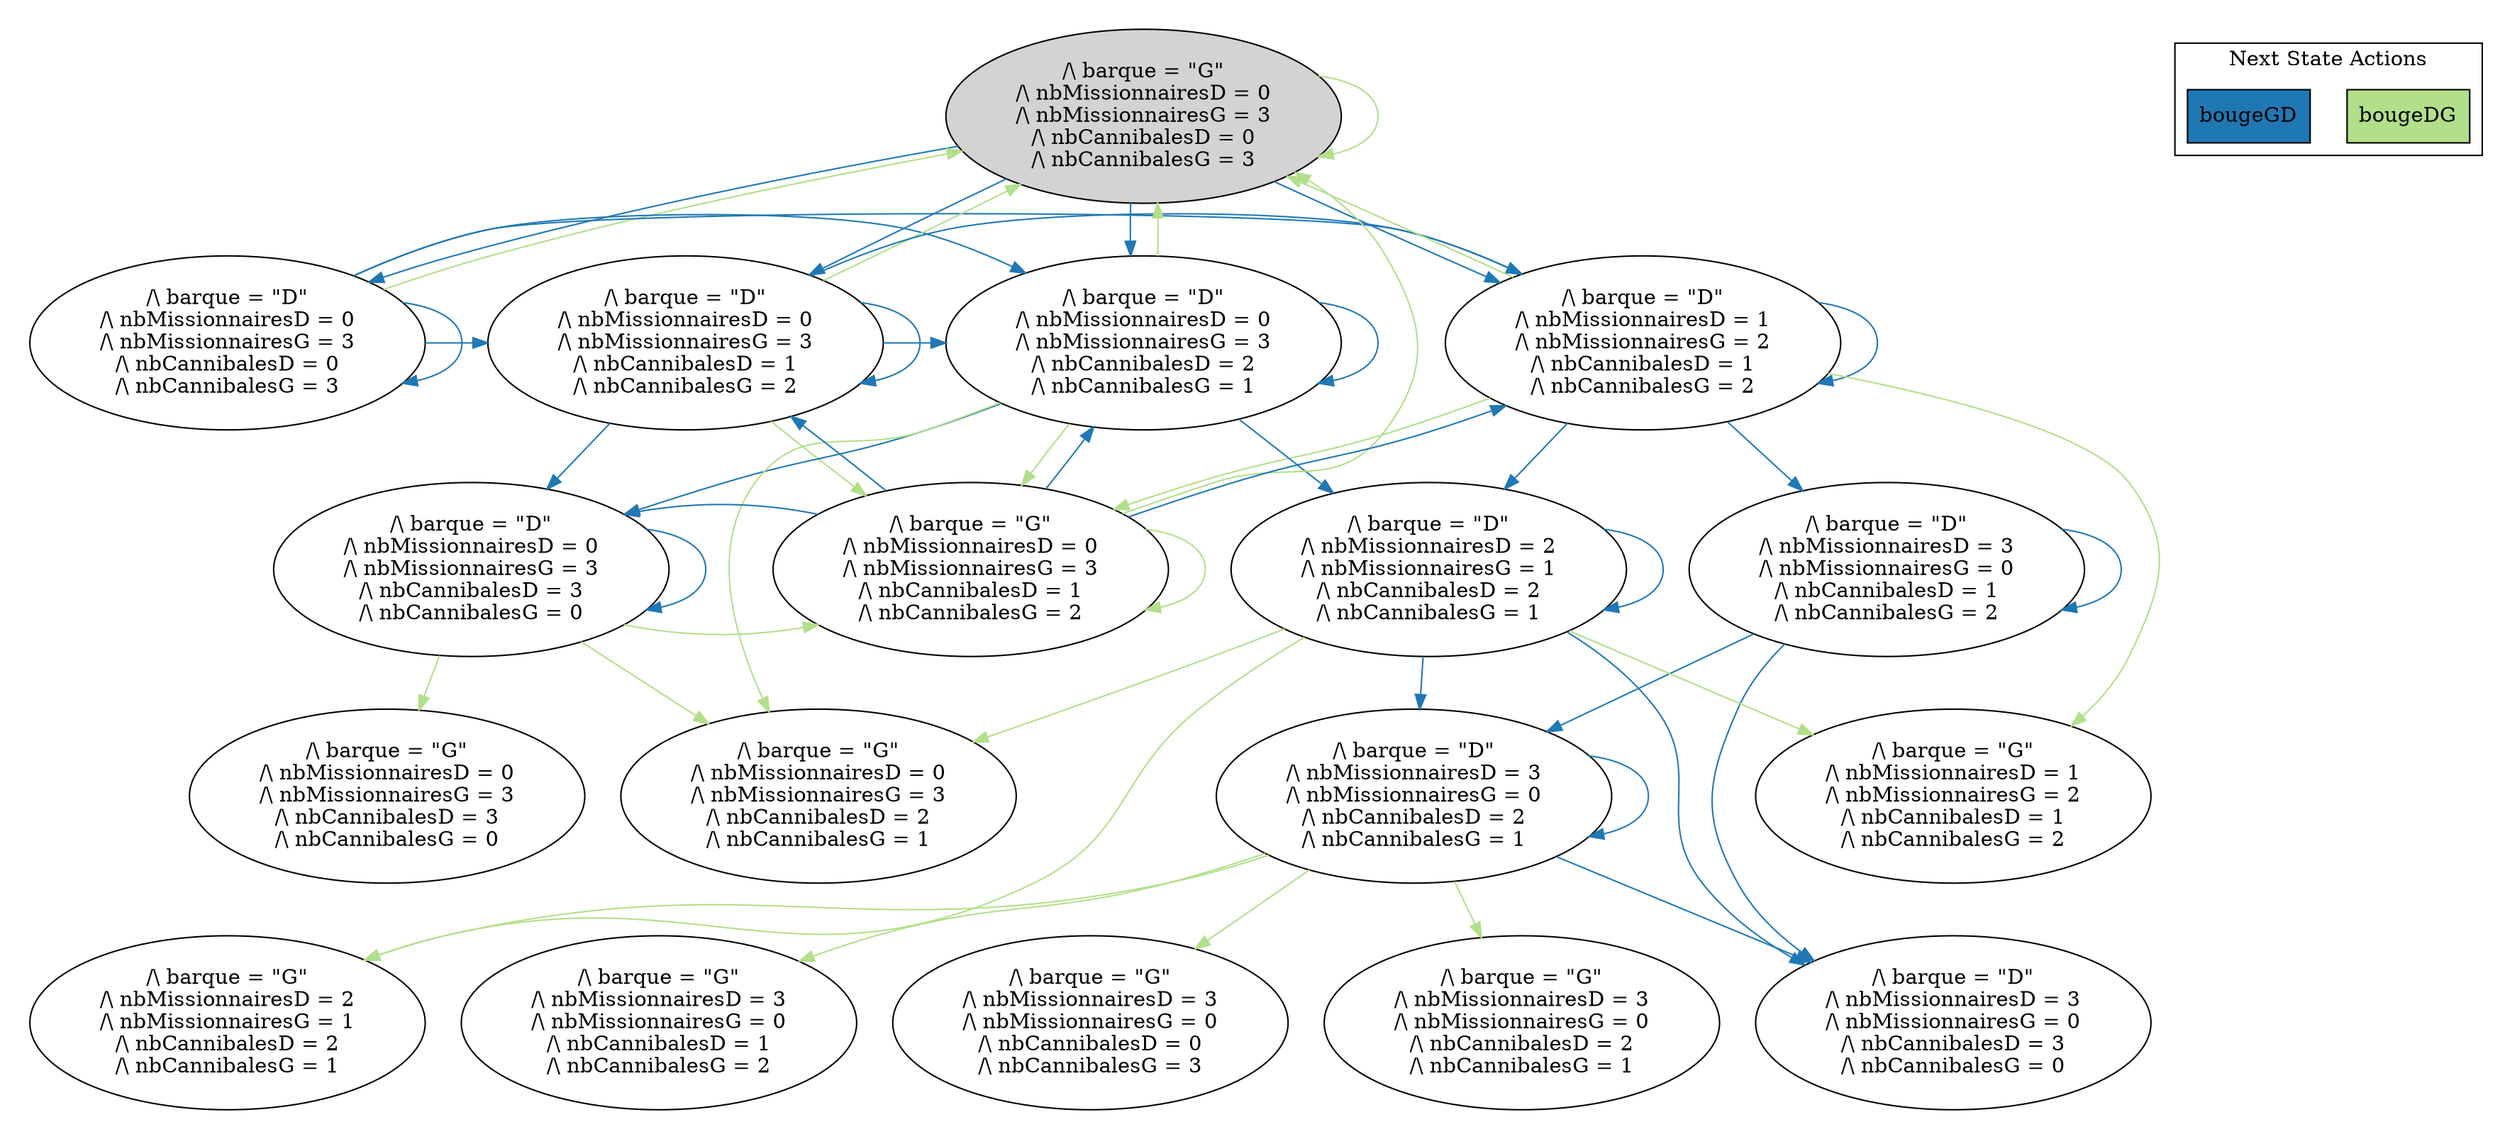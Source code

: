 strict digraph DiskGraph {
edge [colorscheme="paired12"]
nodesep=0.35;
subgraph cluster_graph {
color="white";
-2216578317459408735 [label="/\\ barque = \"G\"\n/\\ nbMissionnairesD = 0\n/\\ nbMissionnairesG = 3\n/\\ nbCannibalesD = 0\n/\\ nbCannibalesG = 3",style = filled]
-2216578317459408735 -> -405975888127764939 [label="",color="2",fontcolor="2"];
-405975888127764939 [label="/\\ barque = \"D\"\n/\\ nbMissionnairesD = 0\n/\\ nbMissionnairesG = 3\n/\\ nbCannibalesD = 0\n/\\ nbCannibalesG = 3"];
-405975888127764939 -> -405975888127764939 [label="",color="2",fontcolor="2"];
-2216578317459408735 -> 3320392441838996246 [label="",color="2",fontcolor="2"];
3320392441838996246 [label="/\\ barque = \"D\"\n/\\ nbMissionnairesD = 0\n/\\ nbMissionnairesG = 3\n/\\ nbCannibalesD = 1\n/\\ nbCannibalesG = 2"];
-405975888127764939 -> 3320392441838996246 [label="",color="2",fontcolor="2"];
-2216578317459408735 -> -6653477502887602021 [label="",color="2",fontcolor="2"];
-6653477502887602021 [label="/\\ barque = \"D\"\n/\\ nbMissionnairesD = 1\n/\\ nbMissionnairesG = 2\n/\\ nbCannibalesD = 1\n/\\ nbCannibalesG = 2"];
3320392441838996246 -> 3320392441838996246 [label="",color="2",fontcolor="2"];
-405975888127764939 -> -6653477502887602021 [label="",color="2",fontcolor="2"];
-6653477502887602021 -> -6653477502887602021 [label="",color="2",fontcolor="2"];
3320392441838996246 -> -6653477502887602021 [label="",color="2",fontcolor="2"];
-405975888127764939 -> -6604761833440362456 [label="",color="2",fontcolor="2"];
-2216578317459408735 -> -6604761833440362456 [label="",color="2",fontcolor="2"];
-6604761833440362456 [label="/\\ barque = \"D\"\n/\\ nbMissionnairesD = 0\n/\\ nbMissionnairesG = 3\n/\\ nbCannibalesD = 2\n/\\ nbCannibalesG = 1"];
3320392441838996246 -> -6604761833440362456 [label="",color="2",fontcolor="2"];
-6653477502887602021 -> 5643000146557424602 [label="",color="2",fontcolor="2"];
5643000146557424602 [label="/\\ barque = \"D\"\n/\\ nbMissionnairesD = 3\n/\\ nbMissionnairesG = 0\n/\\ nbCannibalesD = 1\n/\\ nbCannibalesG = 2"];
-2216578317459408735 -> -2216578317459408735 [label="",color="3",fontcolor="3"];
-405975888127764939 -> -2216578317459408735 [label="",color="3",fontcolor="3"];
3320392441838996246 -> 8079145860535622923 [label="",color="2",fontcolor="2"];
8079145860535622923 [label="/\\ barque = \"D\"\n/\\ nbMissionnairesD = 0\n/\\ nbMissionnairesG = 3\n/\\ nbCannibalesD = 3\n/\\ nbCannibalesG = 0"];
-6653477502887602021 -> 5310522213439785833 [label="",color="2",fontcolor="2"];
5310522213439785833 [label="/\\ barque = \"D\"\n/\\ nbMissionnairesD = 2\n/\\ nbMissionnairesG = 1\n/\\ nbCannibalesD = 2\n/\\ nbCannibalesG = 1"];
-6604761833440362456 -> -6604761833440362456 [label="",color="2",fontcolor="2"];
5643000146557424602 -> 5643000146557424602 [label="",color="2",fontcolor="2"];
3320392441838996246 -> 3851960327483581826 [label="",color="3",fontcolor="3"];
3851960327483581826 [label="/\\ barque = \"G\"\n/\\ nbMissionnairesD = 0\n/\\ nbMissionnairesG = 3\n/\\ nbCannibalesD = 1\n/\\ nbCannibalesG = 2"];
5643000146557424602 -> -4319869095307241244 [label="",color="2",fontcolor="2"];
-4319869095307241244 [label="/\\ barque = \"D\"\n/\\ nbMissionnairesD = 3\n/\\ nbMissionnairesG = 0\n/\\ nbCannibalesD = 2\n/\\ nbCannibalesG = 1"];
-6653477502887602021 -> -5131122105585355249 [label="",color="3",fontcolor="3"];
-5131122105585355249 [label="/\\ barque = \"G\"\n/\\ nbMissionnairesD = 1\n/\\ nbMissionnairesG = 2\n/\\ nbCannibalesD = 1\n/\\ nbCannibalesG = 2"];
-6604761833440362456 -> 5310522213439785833 [label="",color="2",fontcolor="2"];
3320392441838996246 -> -2216578317459408735 [label="",color="3",fontcolor="3"];
-6604761833440362456 -> 8079145860535622923 [label="",color="2",fontcolor="2"];
-6653477502887602021 -> 3851960327483581826 [label="",color="3",fontcolor="3"];
5643000146557424602 -> 1172472693022770631 [label="",color="2",fontcolor="2"];
1172472693022770631 [label="/\\ barque = \"D\"\n/\\ nbMissionnairesD = 3\n/\\ nbMissionnairesG = 0\n/\\ nbCannibalesD = 3\n/\\ nbCannibalesG = 0"];
8079145860535622923 -> 8079145860535622923 [label="",color="2",fontcolor="2"];
-6604761833440362456 -> -4668083490992935236 [label="",color="3",fontcolor="3"];
-4668083490992935236 [label="/\\ barque = \"G\"\n/\\ nbMissionnairesD = 0\n/\\ nbMissionnairesG = 3\n/\\ nbCannibalesD = 2\n/\\ nbCannibalesG = 1"];
-6653477502887602021 -> -2216578317459408735 [label="",color="3",fontcolor="3"];
-6604761833440362456 -> 3851960327483581826 [label="",color="3",fontcolor="3"];
5310522213439785833 -> 5310522213439785833 [label="",color="2",fontcolor="2"];
8079145860535622923 -> 7745745566905267103 [label="",color="3",fontcolor="3"];
7745745566905267103 [label="/\\ barque = \"G\"\n/\\ nbMissionnairesD = 0\n/\\ nbMissionnairesG = 3\n/\\ nbCannibalesD = 3\n/\\ nbCannibalesG = 0"];
5310522213439785833 -> -4319869095307241244 [label="",color="2",fontcolor="2"];
-6604761833440362456 -> -2216578317459408735 [label="",color="3",fontcolor="3"];
8079145860535622923 -> -4668083490992935236 [label="",color="3",fontcolor="3"];
5310522213439785833 -> 1172472693022770631 [label="",color="2",fontcolor="2"];
3851960327483581826 -> 3320392441838996246 [label="",color="2",fontcolor="2"];
8079145860535622923 -> 3851960327483581826 [label="",color="3",fontcolor="3"];
3851960327483581826 -> -6653477502887602021 [label="",color="2",fontcolor="2"];
5310522213439785833 -> 5967917144885470717 [label="",color="3",fontcolor="3"];
5967917144885470717 [label="/\\ barque = \"G\"\n/\\ nbMissionnairesD = 2\n/\\ nbMissionnairesG = 1\n/\\ nbCannibalesD = 2\n/\\ nbCannibalesG = 1"];
3851960327483581826 -> -6604761833440362456 [label="",color="2",fontcolor="2"];
-4319869095307241244 -> -4319869095307241244 [label="",color="2",fontcolor="2"];
3851960327483581826 -> 8079145860535622923 [label="",color="2",fontcolor="2"];
3851960327483581826 -> 3851960327483581826 [label="",color="3",fontcolor="3"];
3851960327483581826 -> -2216578317459408735 [label="",color="3",fontcolor="3"];
-4319869095307241244 -> 1172472693022770631 [label="",color="2",fontcolor="2"];
5310522213439785833 -> -4668083490992935236 [label="",color="3",fontcolor="3"];
5310522213439785833 -> -5131122105585355249 [label="",color="3",fontcolor="3"];
-4319869095307241244 -> -2347445071756069264 [label="",color="3",fontcolor="3"];
-2347445071756069264 [label="/\\ barque = \"G\"\n/\\ nbMissionnairesD = 3\n/\\ nbMissionnairesG = 0\n/\\ nbCannibalesD = 2\n/\\ nbCannibalesG = 1"];
-4319869095307241244 -> 5967917144885470717 [label="",color="3",fontcolor="3"];
-4319869095307241244 -> 6138257219314171214 [label="",color="3",fontcolor="3"];
6138257219314171214 [label="/\\ barque = \"G\"\n/\\ nbMissionnairesD = 3\n/\\ nbMissionnairesG = 0\n/\\ nbCannibalesD = 1\n/\\ nbCannibalesG = 2"];
-4319869095307241244 -> -9122410298420797331 [label="",color="3",fontcolor="3"];
-9122410298420797331 [label="/\\ barque = \"G\"\n/\\ nbMissionnairesD = 3\n/\\ nbMissionnairesG = 0\n/\\ nbCannibalesD = 0\n/\\ nbCannibalesG = 3"];
{rank = same; -2216578317459408735;}
{rank = same; 3320392441838996246;-6653477502887602021;-405975888127764939;-6604761833440362456;}
{rank = same; 5643000146557424602;8079145860535622923;3851960327483581826;5310522213439785833;}
{rank = same; -4319869095307241244;}
}
subgraph cluster_legend {graph[style=bold];label = "Next State Actions" style="solid"
node [ labeljust="l",colorscheme="paired12",style=filled,shape=record ]
bougeDG [label="bougeDG",fillcolor=3]
bougeGD [label="bougeGD",fillcolor=2]
}}